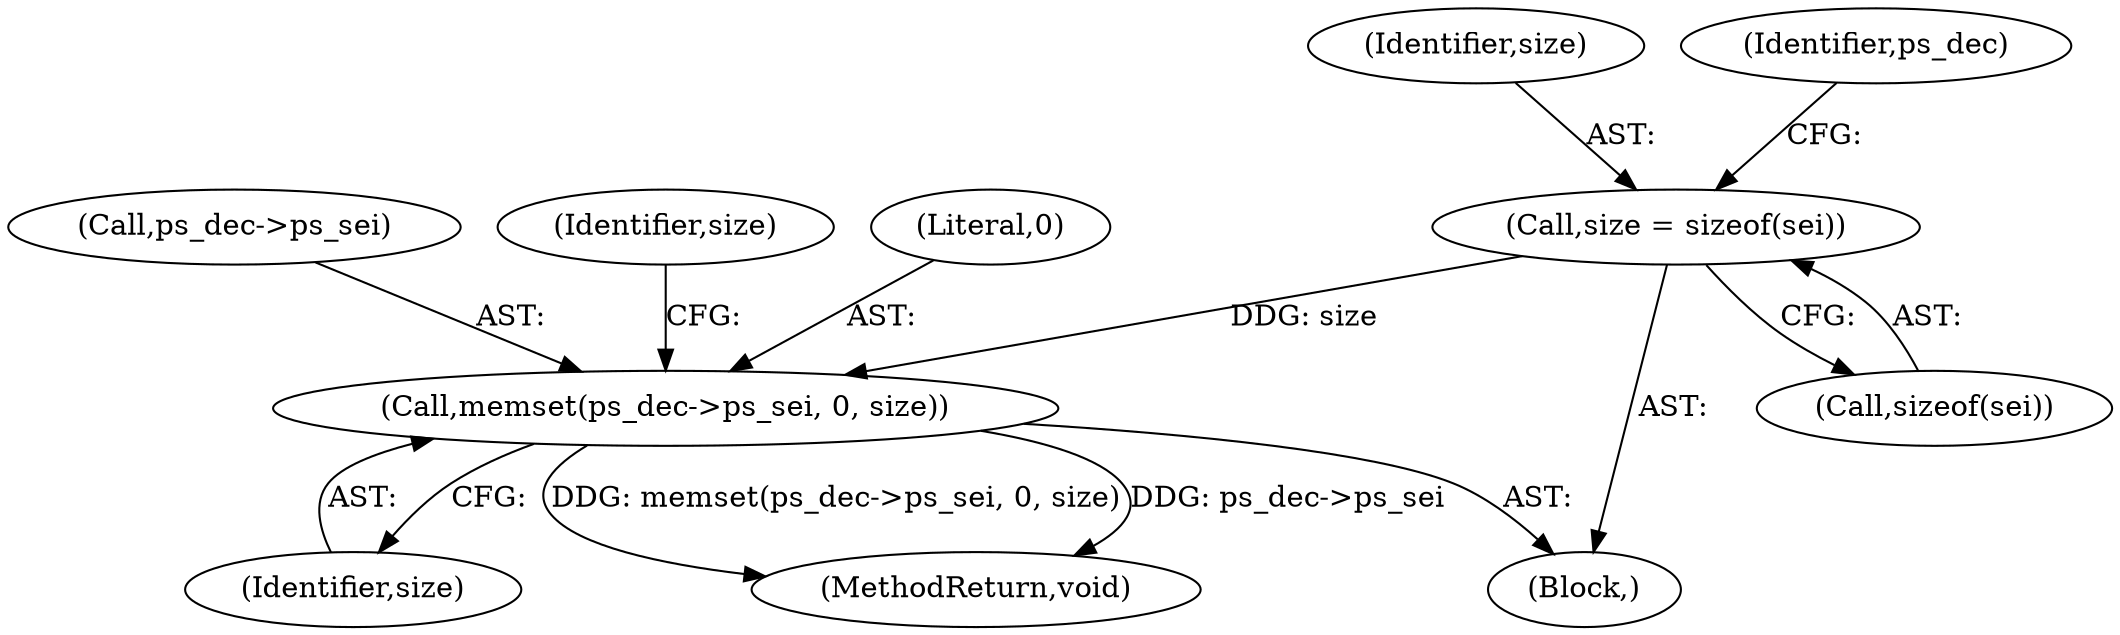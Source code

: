 digraph "0_Android_ecf6c7ce6d5a22d52160698aab44fc234c63291a@API" {
"1000182" [label="(Call,memset(ps_dec->ps_sei, 0, size))"];
"1000178" [label="(Call,size = sizeof(sei))"];
"1000183" [label="(Call,ps_dec->ps_sei)"];
"1000189" [label="(Identifier,size)"];
"1000182" [label="(Call,memset(ps_dec->ps_sei, 0, size))"];
"1000180" [label="(Call,sizeof(sei))"];
"1000121" [label="(Block,)"];
"1000179" [label="(Identifier,size)"];
"1000187" [label="(Identifier,size)"];
"1000956" [label="(MethodReturn,void)"];
"1000186" [label="(Literal,0)"];
"1000184" [label="(Identifier,ps_dec)"];
"1000178" [label="(Call,size = sizeof(sei))"];
"1000182" -> "1000121"  [label="AST: "];
"1000182" -> "1000187"  [label="CFG: "];
"1000183" -> "1000182"  [label="AST: "];
"1000186" -> "1000182"  [label="AST: "];
"1000187" -> "1000182"  [label="AST: "];
"1000189" -> "1000182"  [label="CFG: "];
"1000182" -> "1000956"  [label="DDG: memset(ps_dec->ps_sei, 0, size)"];
"1000182" -> "1000956"  [label="DDG: ps_dec->ps_sei"];
"1000178" -> "1000182"  [label="DDG: size"];
"1000178" -> "1000121"  [label="AST: "];
"1000178" -> "1000180"  [label="CFG: "];
"1000179" -> "1000178"  [label="AST: "];
"1000180" -> "1000178"  [label="AST: "];
"1000184" -> "1000178"  [label="CFG: "];
}
